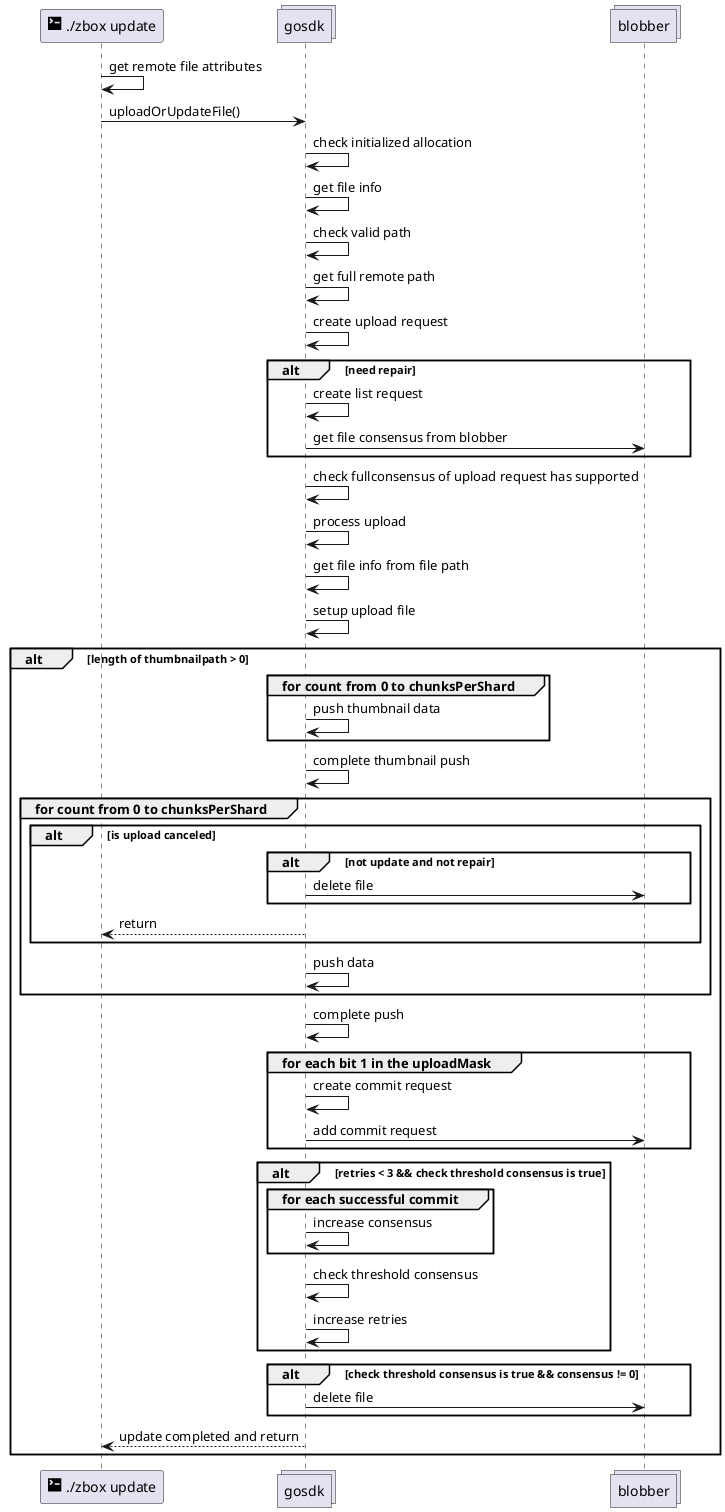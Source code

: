 @startuml
participant "<size:20><&terminal></size> ./zbox update" as cli
collections gosdk
collections blobber

cli -> cli: get remote file attributes
cli -> gosdk: uploadOrUpdateFile()

gosdk -> gosdk: check initialized allocation
gosdk -> gosdk: get file info
gosdk -> gosdk: check valid path
gosdk -> gosdk: get full remote path
gosdk -> gosdk: create upload request

alt need repair
gosdk -> gosdk: create list request
gosdk -> blobber: get file consensus from blobber
end

gosdk -> gosdk: check fullconsensus of upload request has supported
gosdk -> gosdk: process upload
gosdk -> gosdk: get file info from file path
gosdk -> gosdk: setup upload file

alt length of thumbnailpath > 0
group for count from 0 to chunksPerShard
gosdk -> gosdk: push thumbnail data
end
gosdk -> gosdk: complete thumbnail push

group for count from 0 to chunksPerShard
alt is upload canceled
alt not update and not repair
gosdk -> blobber: delete file
end
gosdk --> cli: return
end
gosdk -> gosdk: push data
end
gosdk -> gosdk: complete push


group for each bit 1 in the uploadMask
gosdk -> gosdk: create commit request
gosdk -> blobber: add commit request
end

alt retries < 3 && check threshold consensus is true
group for each successful commit
gosdk -> gosdk: increase consensus
end
gosdk -> gosdk: check threshold consensus
gosdk -> gosdk: increase retries
end

alt check threshold consensus is true && consensus != 0
gosdk -> blobber: delete file
end

gosdk --> cli: update completed and return
end
@enduml
